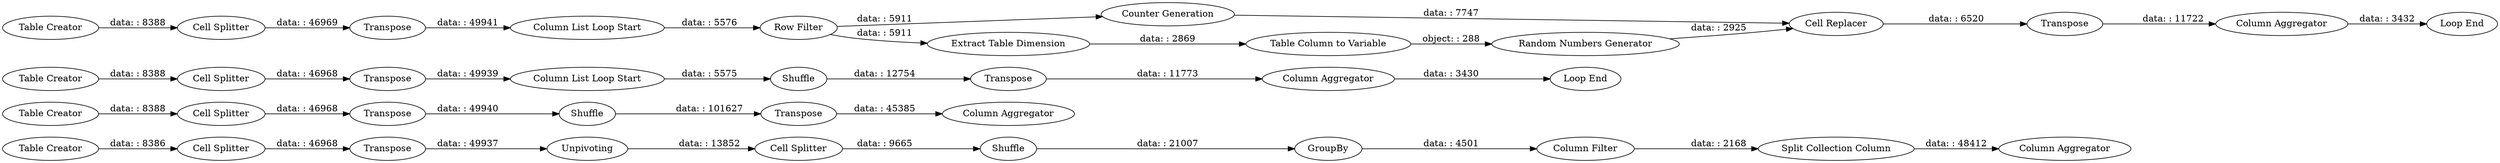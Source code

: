digraph {
	"-6700845918430670042_35" [label="Cell Splitter"]
	"-6700845918430670042_39" [label=Transpose]
	"-6700845918430670042_49" [label="Loop End"]
	"-6700845918430670042_12" [label="Column List Loop Start"]
	"-6700845918430670042_53" [label="Row Filter"]
	"-6700845918430670042_57" [label="Column Aggregator"]
	"-6700845918430670042_55" [label="Counter Generation"]
	"-6700845918430670042_50" [label="Cell Splitter"]
	"-6700845918430670042_48" [label="Column Aggregator"]
	"-6700845918430670042_43" [label=Transpose]
	"-6700845918430670042_62" [label="Cell Splitter"]
	"-6700845918430670042_41" [label=Transpose]
	"-6700845918430670042_36" [label="Table Creator"]
	"-6700845918430670042_59" [label="Loop End"]
	"-6700845918430670042_17" [label="Random Numbers Generator"]
	"-6700845918430670042_42" [label="Column Aggregator"]
	"-6700845918430670042_54" [label="Table Column to Variable"]
	"-6700845918430670042_1" [label="Table Creator"]
	"-6700845918430670042_46" [label=Shuffle]
	"-6700845918430670042_11" [label=Transpose]
	"-6700845918430670042_38" [label="Cell Splitter"]
	"-6700845918430670042_45" [label="Table Creator"]
	"-6700845918430670042_30" [label=Shuffle]
	"-6700845918430670042_10" [label="Cell Splitter"]
	"-6700845918430670042_34" [label="Column Aggregator"]
	"-6700845918430670042_56" [label="Cell Replacer"]
	"-6700845918430670042_63" [label="Column Filter"]
	"-6700845918430670042_47" [label=Transpose]
	"-6700845918430670042_33" [label="Split Collection Column"]
	"-6700845918430670042_37" [label="Table Creator"]
	"-6700845918430670042_29" [label=Unpivoting]
	"-6700845918430670042_52" [label="Extract Table Dimension"]
	"-6700845918430670042_28" [label=Transpose]
	"-6700845918430670042_40" [label=Shuffle]
	"-6700845918430670042_58" [label=Transpose]
	"-6700845918430670042_44" [label="Column List Loop Start"]
	"-6700845918430670042_32" [label=GroupBy]
	"-6700845918430670042_46" -> "-6700845918430670042_47" [label="data: : 12754"]
	"-6700845918430670042_58" -> "-6700845918430670042_57" [label="data: : 11722"]
	"-6700845918430670042_29" -> "-6700845918430670042_62" [label="data: : 13852"]
	"-6700845918430670042_36" -> "-6700845918430670042_35" [label="data: : 8386"]
	"-6700845918430670042_40" -> "-6700845918430670042_41" [label="data: : 101627"]
	"-6700845918430670042_33" -> "-6700845918430670042_34" [label="data: : 48412"]
	"-6700845918430670042_47" -> "-6700845918430670042_48" [label="data: : 11773"]
	"-6700845918430670042_1" -> "-6700845918430670042_10" [label="data: : 8388"]
	"-6700845918430670042_48" -> "-6700845918430670042_49" [label="data: : 3430"]
	"-6700845918430670042_55" -> "-6700845918430670042_56" [label="data: : 7747"]
	"-6700845918430670042_53" -> "-6700845918430670042_52" [label="data: : 5911"]
	"-6700845918430670042_43" -> "-6700845918430670042_44" [label="data: : 49939"]
	"-6700845918430670042_11" -> "-6700845918430670042_12" [label="data: : 49941"]
	"-6700845918430670042_35" -> "-6700845918430670042_28" [label="data: : 46968"]
	"-6700845918430670042_52" -> "-6700845918430670042_54" [label="data: : 2869"]
	"-6700845918430670042_12" -> "-6700845918430670042_53" [label="data: : 5576"]
	"-6700845918430670042_57" -> "-6700845918430670042_59" [label="data: : 3432"]
	"-6700845918430670042_37" -> "-6700845918430670042_38" [label="data: : 8388"]
	"-6700845918430670042_44" -> "-6700845918430670042_46" [label="data: : 5575"]
	"-6700845918430670042_45" -> "-6700845918430670042_50" [label="data: : 8388"]
	"-6700845918430670042_30" -> "-6700845918430670042_32" [label="data: : 21007"]
	"-6700845918430670042_28" -> "-6700845918430670042_29" [label="data: : 49937"]
	"-6700845918430670042_50" -> "-6700845918430670042_43" [label="data: : 46968"]
	"-6700845918430670042_54" -> "-6700845918430670042_17" [label="object: : 288"]
	"-6700845918430670042_53" -> "-6700845918430670042_55" [label="data: : 5911"]
	"-6700845918430670042_41" -> "-6700845918430670042_42" [label="data: : 45385"]
	"-6700845918430670042_32" -> "-6700845918430670042_63" [label="data: : 4501"]
	"-6700845918430670042_17" -> "-6700845918430670042_56" [label="data: : 2925"]
	"-6700845918430670042_62" -> "-6700845918430670042_30" [label="data: : 9665"]
	"-6700845918430670042_39" -> "-6700845918430670042_40" [label="data: : 49940"]
	"-6700845918430670042_10" -> "-6700845918430670042_11" [label="data: : 46969"]
	"-6700845918430670042_38" -> "-6700845918430670042_39" [label="data: : 46968"]
	"-6700845918430670042_56" -> "-6700845918430670042_58" [label="data: : 6520"]
	"-6700845918430670042_63" -> "-6700845918430670042_33" [label="data: : 2168"]
	rankdir=LR
}
